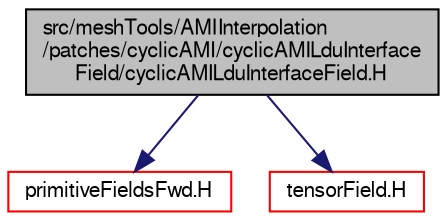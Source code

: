 digraph "src/meshTools/AMIInterpolation/patches/cyclicAMI/cyclicAMILduInterfaceField/cyclicAMILduInterfaceField.H"
{
  bgcolor="transparent";
  edge [fontname="FreeSans",fontsize="10",labelfontname="FreeSans",labelfontsize="10"];
  node [fontname="FreeSans",fontsize="10",shape=record];
  Node0 [label="src/meshTools/AMIInterpolation\l/patches/cyclicAMI/cyclicAMILduInterface\lField/cyclicAMILduInterfaceField.H",height=0.2,width=0.4,color="black", fillcolor="grey75", style="filled", fontcolor="black"];
  Node0 -> Node1 [color="midnightblue",fontsize="10",style="solid",fontname="FreeSans"];
  Node1 [label="primitiveFieldsFwd.H",height=0.2,width=0.4,color="red",URL="$a09638.html",tooltip="Forward declarations of the specialisations of Field<T> for scalar, vector and tensor. "];
  Node0 -> Node59 [color="midnightblue",fontsize="10",style="solid",fontname="FreeSans"];
  Node59 [label="tensorField.H",height=0.2,width=0.4,color="red",URL="$a09716.html"];
}
